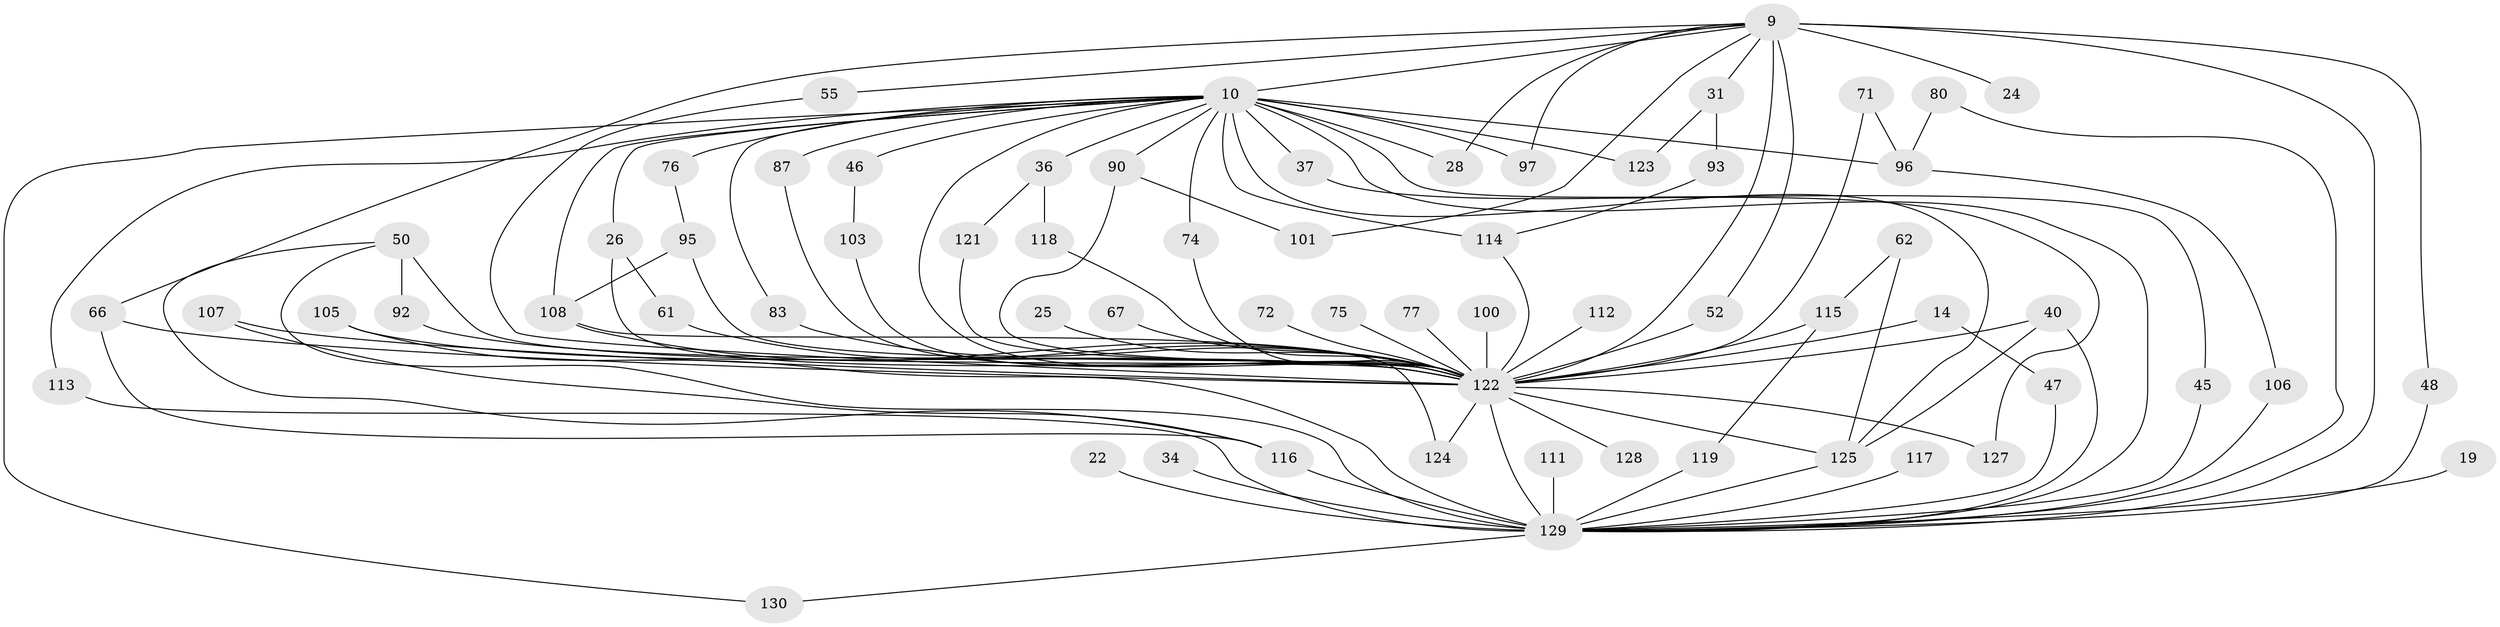 // original degree distribution, {24: 0.007692307692307693, 16: 0.015384615384615385, 22: 0.007692307692307693, 32: 0.007692307692307693, 18: 0.007692307692307693, 19: 0.007692307692307693, 25: 0.007692307692307693, 30: 0.007692307692307693, 27: 0.007692307692307693, 5: 0.06153846153846154, 4: 0.06923076923076923, 2: 0.5307692307692308, 7: 0.03076923076923077, 3: 0.2153846153846154, 9: 0.007692307692307693, 6: 0.007692307692307693}
// Generated by graph-tools (version 1.1) at 2025/45/03/09/25 04:45:04]
// undirected, 65 vertices, 110 edges
graph export_dot {
graph [start="1"]
  node [color=gray90,style=filled];
  9 [super="+2"];
  10 [super="+8"];
  14 [super="+12"];
  19;
  22;
  24;
  25;
  26;
  28;
  31;
  34;
  36 [super="+18"];
  37 [super="+23"];
  40 [super="+11"];
  45;
  46;
  47;
  48;
  50 [super="+39"];
  52 [super="+49"];
  55;
  61 [super="+42"];
  62;
  66 [super="+54"];
  67;
  71;
  72;
  74;
  75;
  76;
  77;
  80;
  83 [super="+56"];
  87;
  90 [super="+33"];
  92 [super="+57"];
  93;
  95 [super="+35"];
  96 [super="+65"];
  97;
  100;
  101;
  103;
  105 [super="+102"];
  106;
  107;
  108 [super="+30+98"];
  111;
  112;
  113;
  114 [super="+73"];
  115 [super="+78+20"];
  116 [super="+41+109"];
  117;
  118;
  119 [super="+59"];
  121;
  122 [super="+104+4+99+6"];
  123 [super="+82"];
  124;
  125 [super="+110"];
  127;
  128 [super="+79"];
  129 [super="+88+126+84+120+7"];
  130 [super="+53+68"];
  9 -- 10 [weight=4];
  9 -- 24 [weight=2];
  9 -- 28;
  9 -- 31 [weight=2];
  9 -- 48;
  9 -- 55;
  9 -- 101;
  9 -- 97;
  9 -- 66;
  9 -- 129 [weight=6];
  9 -- 122 [weight=9];
  9 -- 52;
  10 -- 26;
  10 -- 28;
  10 -- 37 [weight=3];
  10 -- 46 [weight=2];
  10 -- 74;
  10 -- 97;
  10 -- 113;
  10 -- 76;
  10 -- 87;
  10 -- 96 [weight=3];
  10 -- 36 [weight=3];
  10 -- 45;
  10 -- 114 [weight=2];
  10 -- 90;
  10 -- 130 [weight=2];
  10 -- 108 [weight=2];
  10 -- 83;
  10 -- 123;
  10 -- 122 [weight=9];
  10 -- 129 [weight=10];
  10 -- 125 [weight=3];
  14 -- 47;
  14 -- 122 [weight=3];
  19 -- 129;
  22 -- 129 [weight=2];
  25 -- 122 [weight=2];
  26 -- 61;
  26 -- 122;
  31 -- 93;
  31 -- 123;
  34 -- 129 [weight=2];
  36 -- 118;
  36 -- 121;
  37 -- 127;
  40 -- 129 [weight=4];
  40 -- 125;
  40 -- 122;
  45 -- 129;
  46 -- 103;
  47 -- 129;
  48 -- 129;
  50 -- 116;
  50 -- 129;
  50 -- 92 [weight=2];
  50 -- 122;
  52 -- 122 [weight=3];
  55 -- 122;
  61 -- 122 [weight=3];
  62 -- 125;
  62 -- 115;
  66 -- 116;
  66 -- 122;
  67 -- 122 [weight=2];
  71 -- 96;
  71 -- 122;
  72 -- 122;
  74 -- 122;
  75 -- 122 [weight=2];
  76 -- 95;
  77 -- 122 [weight=2];
  80 -- 96;
  80 -- 129;
  83 -- 122 [weight=3];
  87 -- 122;
  90 -- 101;
  90 -- 122 [weight=2];
  92 -- 122;
  93 -- 114;
  95 -- 108;
  95 -- 122 [weight=3];
  96 -- 106;
  100 -- 122 [weight=2];
  103 -- 122;
  105 -- 122 [weight=2];
  105 -- 129 [weight=2];
  106 -- 129;
  107 -- 116;
  107 -- 122;
  108 -- 124;
  108 -- 122 [weight=2];
  111 -- 129 [weight=2];
  112 -- 122 [weight=2];
  113 -- 129;
  114 -- 122;
  115 -- 122 [weight=5];
  115 -- 119;
  116 -- 129 [weight=4];
  117 -- 129;
  118 -- 122;
  119 -- 129 [weight=2];
  121 -- 122;
  122 -- 129 [weight=16];
  122 -- 128 [weight=2];
  122 -- 125;
  122 -- 124;
  122 -- 127;
  125 -- 129 [weight=2];
  129 -- 130 [weight=2];
}
